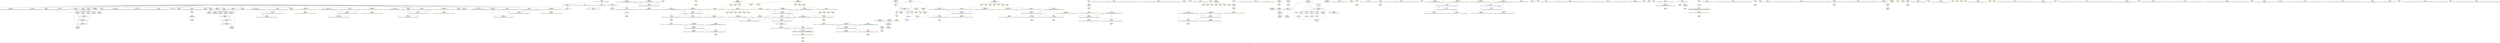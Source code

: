 digraph "SVFG" {
	label="SVFG";

	Node0x561618346150 [shape=record,color=grey,label="{NodeID: 0\nNullPtr}"];
	Node0x561618346150 -> Node0x561618360eb0[style=solid];
	Node0x561618346150 -> Node0x561618360fb0[style=solid];
	Node0x561618346150 -> Node0x561618361080[style=solid];
	Node0x561618346150 -> Node0x561618361150[style=solid];
	Node0x561618346150 -> Node0x561618361220[style=solid];
	Node0x561618346150 -> Node0x5616183612f0[style=solid];
	Node0x561618346150 -> Node0x5616183613c0[style=solid];
	Node0x561618346150 -> Node0x561618361490[style=solid];
	Node0x561618346150 -> Node0x561618361560[style=solid];
	Node0x561618346150 -> Node0x561618361630[style=solid];
	Node0x561618346150 -> Node0x561618361700[style=solid];
	Node0x561618346150 -> Node0x5616183617d0[style=solid];
	Node0x561618346150 -> Node0x5616183618a0[style=solid];
	Node0x561618346150 -> Node0x561618361970[style=solid];
	Node0x561618346150 -> Node0x561618361a40[style=solid];
	Node0x561618346150 -> Node0x561618361b10[style=solid];
	Node0x561618346150 -> Node0x561618361be0[style=solid];
	Node0x561618346150 -> Node0x561618361cb0[style=solid];
	Node0x561618346150 -> Node0x561618361d80[style=solid];
	Node0x561618346150 -> Node0x561618361e50[style=solid];
	Node0x561618346150 -> Node0x561618361f20[style=solid];
	Node0x561618346150 -> Node0x56161835eea0[style=solid];
	Node0x561618346150 -> Node0x56161835ef70[style=solid];
	Node0x561618346150 -> Node0x56161835f040[style=solid];
	Node0x561618346150 -> Node0x56161835f110[style=solid];
	Node0x561618346150 -> Node0x56161835f1e0[style=solid];
	Node0x561618346150 -> Node0x56161835f2b0[style=solid];
	Node0x561618346150 -> Node0x561618365b50[style=solid];
	Node0x56161837dcf0 [shape=record,color=yellow,style=double,label="{NodeID: 346\nRETMU(30V_2)\npts\{255 \}\nFun[_ZStplIcSt11char_traitsIcESaIcEENSt7__cxx1112basic_stringIT_T0_T1_EES5_RKS8_]}"];
	Node0x56161836c690 [shape=record,color=yellow,style=double,label="{NodeID: 263\nARet(186)\nCS[]}"];
	Node0x56161836c690 -> Node0x56161836a7c0[style=solid];
	Node0x561618367580 [shape=record,color=blue,label="{NodeID: 180\n314\<--331\nehselector.slot\<--\n_ZStplIcSt11char_traitsIcESaIcEENSt7__cxx1112basic_stringIT_T0_T1_EERKS8_S5_\n}"];
	Node0x561618367580 -> Node0x561618365710[style=dashed];
	Node0x56161835ef70 [shape=record,color=black,label="{NodeID: 97\n331\<--3\n\<--dummyVal\n_ZStplIcSt11char_traitsIcESaIcEENSt7__cxx1112basic_stringIT_T0_T1_EERKS8_S5_\n}"];
	Node0x56161835ef70 -> Node0x561618367580[style=solid];
	Node0x56161835c700 [shape=record,color=green,label="{NodeID: 14\n16\<--20\nllvm.global_ctors\<--llvm.global_ctors_field_insensitive\nGlob }"];
	Node0x56161835c700 -> Node0x56161835e9e0[style=solid];
	Node0x56161835c700 -> Node0x56161835eae0[style=solid];
	Node0x56161835c700 -> Node0x56161835ebe0[style=solid];
	Node0x56161836cd80 [shape=record,color=yellow,style=double,label="{NodeID: 277\nFPARM(221)\nFun[_ZSt3maxINSt7__cxx1112basic_stringIcSt11char_traitsIcESaIcEEEERKT_S8_S8_]}"];
	Node0x56161836cd80 -> Node0x561618366950[style=solid];
	Node0x5616183621d0 [shape=record,color=yellow,style=double,label="{NodeID: 194\nAPARM(102)\nCS[]}"];
	Node0x56161835eae0 [shape=record,color=purple,label="{NodeID: 111\n412\<--16\nllvm.global_ctors_1\<--llvm.global_ctors\nGlob }"];
	Node0x56161835eae0 -> Node0x561618365a50[style=solid];
	Node0x56161835d410 [shape=record,color=green,label="{NodeID: 28\n90\<--91\ntestid.addr\<--testid.addr_field_insensitive\n_ZN4Test3runEx\n}"];
	Node0x56161835d410 -> Node0x5616183642c0[style=solid];
	Node0x56161835d410 -> Node0x561618365f90[style=solid];
	Node0x56161836df10 [shape=record,color=grey,label="{NodeID: 291\n76 = Binary(75, 64, )\n}"];
	Node0x56161836df10 -> Node0x561618365df0[style=solid];
	Node0x561618362d30 [shape=record,color=yellow,style=double,label="{NodeID: 208\nAPARM(98)\nCS[]}"];
	Node0x561618364870 [shape=record,color=red,label="{NodeID: 125\n129\<--126\n\<--call5\n_ZN4Test3runEx\n}"];
	Node0x561618364870 -> Node0x561618367b30[style=solid];
	Node0x56161835e090 [shape=record,color=green,label="{NodeID: 42\n140\<--141\n_ZSt3maxINSt7__cxx1112basic_stringIcSt11char_traitsIcESaIcEEEERKT_S8_S8_\<--_ZSt3maxINSt7__cxx1112basic_stringIcSt11char_traitsIcESaIcEEEERKT_S8_S8__field_insensitive\n}"];
	Node0x5616183796b0 [shape=record,color=black,label="{NodeID: 305\nMR_18V_3 = PHI(MR_18V_4, MR_18V_2, )\npts\{223 \}\n}"];
	Node0x5616183796b0 -> Node0x561618364a10[style=dashed];
	Node0x5616183796b0 -> Node0x56161837d3a0[style=dashed];
	Node0x56161836a7c0 [shape=record,color=yellow,style=double,label="{NodeID: 222\nAPARM(186)\nCS[]}"];
	Node0x5616183653d0 [shape=record,color=red,label="{NodeID: 139\n319\<--306\n\<--__lhs.addr\n_ZStplIcSt11char_traitsIcESaIcEENSt7__cxx1112basic_stringIT_T0_T1_EERKS8_S5_\n}"];
	Node0x5616183653d0 -> Node0x56161836bb40[style=solid];
	Node0x56161835fd90 [shape=record,color=green,label="{NodeID: 56\n254\<--255\n__len\<--__len_field_insensitive\n_ZStplIcSt11char_traitsIcESaIcEENSt7__cxx1112basic_stringIT_T0_T1_EES5_RKS8_\n}"];
	Node0x56161835fd90 -> Node0x561618365160[style=solid];
	Node0x56161835fd90 -> Node0x561618366e30[style=solid];
	Node0x56161837b9f0 [shape=record,color=yellow,style=double,label="{NodeID: 319\n24V_1 = ENCHI(MR_24V_0)\npts\{249 \}\nFun[_ZStplIcSt11char_traitsIcESaIcEENSt7__cxx1112basic_stringIT_T0_T1_EES5_RKS8_]}"];
	Node0x56161837b9f0 -> Node0x561618366bc0[style=dashed];
	Node0x56161836b320 [shape=record,color=yellow,style=double,label="{NodeID: 236\nAPARM(245)\nCS[]}"];
	Node0x561618365f90 [shape=record,color=blue,label="{NodeID: 153\n90\<--87\ntestid.addr\<--testid\n_ZN4Test3runEx\n}"];
	Node0x561618365f90 -> Node0x5616183642c0[style=dashed];
	Node0x561618365f90 -> Node0x56161837cf10[style=dashed];
	Node0x5616183609b0 [shape=record,color=green,label="{NodeID: 70\n369\<--370\n_ZNKSt7__cxx1112basic_stringIcSt11char_traitsIcESaIcEE7compareERKS4_\<--_ZNKSt7__cxx1112basic_stringIcSt11char_traitsIcESaIcEE7compareERKS4__field_insensitive\n}"];
	Node0x56161837d0d0 [shape=record,color=yellow,style=double,label="{NodeID: 333\nRETMU(14V_1)\npts\{97 \}\nFun[_ZN4Test3runEx]}"];
	Node0x56161836be80 [shape=record,color=yellow,style=double,label="{NodeID: 250\nAPARM(367)\nCS[]}"];
	Node0x561618366af0 [shape=record,color=blue,label="{NodeID: 167\n222\<--239\nretval\<--\n_ZSt3maxINSt7__cxx1112basic_stringIcSt11char_traitsIcESaIcEEEERKT_S8_S8_\n}"];
	Node0x561618366af0 -> Node0x5616183796b0[style=dashed];
	Node0x561618361630 [shape=record,color=black,label="{NodeID: 84\n169\<--3\n\<--dummyVal\n_ZN4Test3runEx\n}"];
	Node0x561618361630 -> Node0x561618366610[style=solid];
	Node0x56161835b370 [shape=record,color=green,label="{NodeID: 1\n7\<--1\n__dso_handle\<--dummyObj\nGlob }"];
	Node0x56161837ddd0 [shape=record,color=yellow,style=double,label="{NodeID: 347\nRETMU(32V_1)\npts\{257 \}\nFun[_ZStplIcSt11char_traitsIcESaIcEENSt7__cxx1112basic_stringIT_T0_T1_EES5_RKS8_]}"];
	Node0x56161836c720 [shape=record,color=yellow,style=double,label="{NodeID: 264\nARet(190)\nCS[]}"];
	Node0x561618367650 [shape=record,color=blue,label="{NodeID: 181\n360\<--358\n__lhs.addr\<--__lhs\n_ZStltIcSt11char_traitsIcESaIcEEbRKNSt7__cxx1112basic_stringIT_T0_T1_EESA_\n}"];
	Node0x561618367650 -> Node0x5616183657e0[style=dashed];
	Node0x561618367650 -> Node0x56161837d830[style=dashed];
	Node0x56161835f040 [shape=record,color=black,label="{NodeID: 98\n340\<--3\nlpad.val\<--dummyVal\n_ZStplIcSt11char_traitsIcESaIcEENSt7__cxx1112basic_stringIT_T0_T1_EERKS8_S5_\n}"];
	Node0x56161835c800 [shape=record,color=green,label="{NodeID: 15\n21\<--22\n__cxx_global_var_init\<--__cxx_global_var_init_field_insensitive\n}"];
	Node0x56161836ce70 [shape=record,color=yellow,style=double,label="{NodeID: 278\nFPARM(358)\nFun[_ZStltIcSt11char_traitsIcESaIcEEbRKNSt7__cxx1112basic_stringIT_T0_T1_EESA_]}"];
	Node0x56161836ce70 -> Node0x561618367650[style=solid];
	Node0x5616183622a0 [shape=record,color=yellow,style=double,label="{NodeID: 195\nAPARM(9)\nCS[]}"];
	Node0x56161835ebe0 [shape=record,color=purple,label="{NodeID: 112\n413\<--16\nllvm.global_ctors_2\<--llvm.global_ctors\nGlob }"];
	Node0x56161835ebe0 -> Node0x561618365b50[style=solid];
	Node0x56161835d4e0 [shape=record,color=green,label="{NodeID: 29\n92\<--93\ns\<--s_field_insensitive\n_ZN4Test3runEx\n}"];
	Node0x56161835d4e0 -> Node0x561618362ac0[style=solid];
	Node0x56161835d4e0 -> Node0x561618362c60[style=solid];
	Node0x56161835d4e0 -> Node0x561618362e00[style=solid];
	Node0x56161835d4e0 -> Node0x561618362ed0[style=solid];
	Node0x56161835d4e0 -> Node0x561618369fa0[style=solid];
	Node0x56161835d4e0 -> Node0x56161836aca0[style=solid];
	Node0x56161835d4e0 -> Node0x56161836ae40[style=solid];
	Node0x56161836e090 [shape=record,color=grey,label="{NodeID: 292\n268 = Binary(267, 64, )\n}"];
	Node0x56161836e090 -> Node0x561618362030[style=solid];
	Node0x561618362e00 [shape=record,color=yellow,style=double,label="{NodeID: 209\nAPARM(92)\nCS[]}"];
	Node0x561618364940 [shape=record,color=red,label="{NodeID: 126\n135\<--134\n\<--call10\n_ZN4Test3runEx\n}"];
	Node0x561618364940 -> Node0x561618367990[style=solid];
	Node0x56161835e190 [shape=record,color=green,label="{NodeID: 43\n143\<--144\n_ZNSt7__cxx1112basic_stringIcSt11char_traitsIcESaIcEEaSERKS4_\<--_ZNSt7__cxx1112basic_stringIcSt11char_traitsIcESaIcEEaSERKS4__field_insensitive\n}"];
	Node0x561618379bb0 [shape=record,color=yellow,style=double,label="{NodeID: 306\n8V_1 = ENCHI(MR_8V_0)\npts\{89 \}\nFun[_ZN4Test3runEx]}"];
	Node0x561618379bb0 -> Node0x561618365ec0[style=dashed];
	Node0x56161836a890 [shape=record,color=yellow,style=double,label="{NodeID: 223\nAPARM(189)\nCS[]}"];
	Node0x5616183654a0 [shape=record,color=red,label="{NodeID: 140\n323\<--308\n\<--__rhs.addr\n_ZStplIcSt11char_traitsIcESaIcEENSt7__cxx1112basic_stringIT_T0_T1_EERKS8_S5_\n}"];
	Node0x5616183654a0 -> Node0x56161836b9a0[style=solid];
	Node0x56161835fe60 [shape=record,color=green,label="{NodeID: 57\n256\<--257\nexn.slot\<--exn.slot_field_insensitive\n_ZStplIcSt11char_traitsIcESaIcEENSt7__cxx1112basic_stringIT_T0_T1_EES5_RKS8_\n}"];
	Node0x56161835fe60 -> Node0x561618365230[style=solid];
	Node0x56161835fe60 -> Node0x561618366fd0[style=solid];
	Node0x56161837bb00 [shape=record,color=yellow,style=double,label="{NodeID: 320\n26V_1 = ENCHI(MR_26V_0)\npts\{251 \}\nFun[_ZStplIcSt11char_traitsIcESaIcEENSt7__cxx1112basic_stringIT_T0_T1_EES5_RKS8_]}"];
	Node0x56161837bb00 -> Node0x561618366c90[style=dashed];
	Node0x56161836b3f0 [shape=record,color=yellow,style=double,label="{NodeID: 237\nAPARM(264)\nCS[]}"];
	Node0x561618366060 [shape=record,color=blue,label="{NodeID: 154\n100\<--117\ni\<--\n_ZN4Test3runEx\n}"];
	Node0x561618366060 -> Node0x5616183787b0[style=dashed];
	Node0x561618360ab0 [shape=record,color=green,label="{NodeID: 71\n376\<--377\n__clang_call_terminate\<--__clang_call_terminate_field_insensitive\n}"];
	Node0x56161837d1b0 [shape=record,color=yellow,style=double,label="{NodeID: 334\nRETMU(16V_3)\npts\{101 \}\nFun[_ZN4Test3runEx]}"];
	Node0x56161836bf50 [shape=record,color=yellow,style=double,label="{NodeID: 251\nAPARM(374)\nCS[]|{<s0>42}}"];
	Node0x56161836bf50:s0 -> Node0x56161836d320[style=solid,color=red];
	Node0x561618366bc0 [shape=record,color=blue,label="{NodeID: 168\n248\<--246\n__lhs.addr\<--__lhs\n_ZStplIcSt11char_traitsIcESaIcEENSt7__cxx1112basic_stringIT_T0_T1_EES5_RKS8_\n}"];
	Node0x561618366bc0 -> Node0x561618364e20[style=dashed];
	Node0x561618366bc0 -> Node0x56161837da20[style=dashed];
	Node0x561618361700 [shape=record,color=black,label="{NodeID: 85\n172\<--3\n\<--dummyVal\n_ZN4Test3runEx\n}"];
	Node0x56161835b630 [shape=record,color=green,label="{NodeID: 2\n8\<--1\n_ZSt3cin\<--dummyObj\nGlob }"];
	Node0x56161837deb0 [shape=record,color=yellow,style=double,label="{NodeID: 348\nRETMU(34V_1)\npts\{259 \}\nFun[_ZStplIcSt11char_traitsIcESaIcEENSt7__cxx1112basic_stringIT_T0_T1_EES5_RKS8_]}"];
	Node0x56161836c7b0 [shape=record,color=yellow,style=double,label="{NodeID: 265\nARet(191)\nCS[]}"];
	Node0x56161836c7b0 -> Node0x56161836ab00[style=solid];
	Node0x561618367720 [shape=record,color=blue,label="{NodeID: 182\n362\<--359\n__rhs.addr\<--__rhs\n_ZStltIcSt11char_traitsIcESaIcEEbRKNSt7__cxx1112basic_stringIT_T0_T1_EESA_\n}"];
	Node0x561618367720 -> Node0x5616183658b0[style=dashed];
	Node0x561618367720 -> Node0x56161837d940[style=dashed];
	Node0x56161835f110 [shape=record,color=black,label="{NodeID: 99\n341\<--3\nlpad.val1\<--dummyVal\n_ZStplIcSt11char_traitsIcESaIcEENSt7__cxx1112basic_stringIT_T0_T1_EERKS8_S5_\n}"];
	Node0x56161835c900 [shape=record,color=green,label="{NodeID: 16\n25\<--26\n_ZNSt8ios_base4InitC1Ev\<--_ZNSt8ios_base4InitC1Ev_field_insensitive\n}"];
	Node0x56161836cf60 [shape=record,color=yellow,style=double,label="{NodeID: 279\nFPARM(359)\nFun[_ZStltIcSt11char_traitsIcESaIcEEbRKNSt7__cxx1112basic_stringIT_T0_T1_EESA_]}"];
	Node0x56161836cf60 -> Node0x561618367720[style=solid];
	Node0x561618362370 [shape=record,color=yellow,style=double,label="{NodeID: 196\nAPARM(181)\nCS[]}"];
	Node0x56161835ece0 [shape=record,color=red,label="{NodeID: 113\n67\<--48\n\<--T\nmain\n}"];
	Node0x56161835ece0 -> Node0x56161836e390[style=solid];
	Node0x56161835d5b0 [shape=record,color=green,label="{NodeID: 30\n94\<--95\nexn.slot\<--exn.slot_field_insensitive\n_ZN4Test3runEx\n}"];
	Node0x56161835d5b0 -> Node0x561618364390[style=solid];
	Node0x56161835d5b0 -> Node0x561618366200[style=solid];
	Node0x56161835d5b0 -> Node0x5616183663a0[style=solid];
	Node0x56161835d5b0 -> Node0x561618366540[style=solid];
	Node0x56161835d5b0 -> Node0x5616183666e0[style=solid];
	Node0x56161836e210 [shape=record,color=grey,label="{NodeID: 293\n123 = cmp(119, 120, )\n}"];
	Node0x561618362ed0 [shape=record,color=yellow,style=double,label="{NodeID: 210\nAPARM(92)\nCS[]}"];
	Node0x561618364a10 [shape=record,color=red,label="{NodeID: 127\n242\<--222\n\<--retval\n_ZSt3maxINSt7__cxx1112basic_stringIcSt11char_traitsIcESaIcEEEERKT_S8_S8_\n}"];
	Node0x561618364a10 -> Node0x56161835f550[style=solid];
	Node0x56161835e290 [shape=record,color=green,label="{NodeID: 44\n146\<--147\n_ZNSt7__cxx1112basic_stringIcSt11char_traitsIcESaIcEED1Ev\<--_ZNSt7__cxx1112basic_stringIcSt11char_traitsIcESaIcEED1Ev_field_insensitive\n}"];
	Node0x56161837a6d0 [shape=record,color=yellow,style=double,label="{NodeID: 307\n10V_1 = ENCHI(MR_10V_0)\npts\{91 \}\nFun[_ZN4Test3runEx]}"];
	Node0x56161837a6d0 -> Node0x561618365f90[style=dashed];
	Node0x56161836a960 [shape=record,color=yellow,style=double,label="{NodeID: 224\nAPARM(9)\nCS[]}"];
	Node0x561618365570 [shape=record,color=red,label="{NodeID: 141\n326\<--310\nnrvo.val\<--nrvo\n_ZStplIcSt11char_traitsIcESaIcEENSt7__cxx1112basic_stringIT_T0_T1_EERKS8_S5_\n}"];
	Node0x56161835ff30 [shape=record,color=green,label="{NodeID: 58\n258\<--259\nehselector.slot\<--ehselector.slot_field_insensitive\n_ZStplIcSt11char_traitsIcESaIcEENSt7__cxx1112basic_stringIT_T0_T1_EES5_RKS8_\n}"];
	Node0x56161835ff30 -> Node0x561618365300[style=solid];
	Node0x56161835ff30 -> Node0x5616183670a0[style=solid];
	Node0x56161837bbe0 [shape=record,color=yellow,style=double,label="{NodeID: 321\n28V_1 = ENCHI(MR_28V_0)\npts\{253 \}\nFun[_ZStplIcSt11char_traitsIcESaIcEENSt7__cxx1112basic_stringIT_T0_T1_EES5_RKS8_]}"];
	Node0x56161837bbe0 -> Node0x561618366d60[style=dashed];
	Node0x56161836b4c0 [shape=record,color=yellow,style=double,label="{NodeID: 238\nAPARM(245)\nCS[]}"];
	Node0x561618366130 [shape=record,color=blue,label="{NodeID: 155\n100\<--151\ni\<--inc\n_ZN4Test3runEx\n}"];
	Node0x561618366130 -> Node0x5616183787b0[style=dashed];
	Node0x561618360bb0 [shape=record,color=green,label="{NodeID: 72\n385\<--386\n__cxa_begin_catch\<--__cxa_begin_catch_field_insensitive\n}"];
	Node0x56161837d290 [shape=record,color=yellow,style=double,label="{NodeID: 335\nRETMU(20V_2)\npts\{225 \}\nFun[_ZSt3maxINSt7__cxx1112basic_stringIcSt11char_traitsIcESaIcEEEERKT_S8_S8_]}"];
	Node0x56161836c020 [shape=record,color=yellow,style=double,label="{NodeID: 252\nAPARM(383)\nCS[]}"];
	Node0x561618366c90 [shape=record,color=blue,label="{NodeID: 169\n250\<--247\n__rhs.addr\<--__rhs\n_ZStplIcSt11char_traitsIcESaIcEENSt7__cxx1112basic_stringIT_T0_T1_EES5_RKS8_\n}"];
	Node0x561618366c90 -> Node0x561618364ef0[style=dashed];
	Node0x561618366c90 -> Node0x561618364fc0[style=dashed];
	Node0x561618366c90 -> Node0x56161837db30[style=dashed];
	Node0x5616183617d0 [shape=record,color=black,label="{NodeID: 86\n173\<--3\n\<--dummyVal\n_ZN4Test3runEx\n}"];
	Node0x5616183617d0 -> Node0x5616183666e0[style=solid];
	Node0x56161835b6c0 [shape=record,color=green,label="{NodeID: 3\n9\<--1\n_ZSt4cout\<--dummyObj\nGlob }"];
	Node0x56161837df90 [shape=record,color=yellow,style=double,label="{NodeID: 349\nRETMU(36V_2)\npts\{307 \}\nFun[_ZStplIcSt11char_traitsIcESaIcEENSt7__cxx1112basic_stringIT_T0_T1_EERKS8_S5_]}"];
	Node0x56161836c840 [shape=record,color=yellow,style=double,label="{NodeID: 266\nARet(195)\nCS[]}"];
	Node0x5616183677f0 [shape=record,color=yellow,style=double,label="{NodeID: 183\nAPARM(104)\nCS[]|{<s0>13}}"];
	Node0x5616183677f0:s0 -> Node0x56161836d410[style=solid,color=red];
	Node0x56161835f1e0 [shape=record,color=black,label="{NodeID: 100\n373\<--3\n\<--dummyVal\n_ZStltIcSt11char_traitsIcESaIcEEbRKNSt7__cxx1112basic_stringIT_T0_T1_EESA_\n}"];
	Node0x56161835ca00 [shape=record,color=green,label="{NodeID: 17\n31\<--32\n__cxa_atexit\<--__cxa_atexit_field_insensitive\n}"];
	Node0x56161836d050 [shape=record,color=yellow,style=double,label="{NodeID: 280\nFPARM(245)\nFun[_ZStplIcSt11char_traitsIcESaIcEENSt7__cxx1112basic_stringIT_T0_T1_EES5_RKS8_]}"];
	Node0x56161836d050 -> Node0x561618367e70[style=solid];
	Node0x56161836d050 -> Node0x56161836af10[style=solid];
	Node0x56161836d050 -> Node0x56161836b320[style=solid];
	Node0x56161836d050 -> Node0x56161836b4c0[style=solid];
	Node0x56161836d050 -> Node0x56161836b660[style=solid];
	Node0x56161836d050 -> Node0x56161836b730[style=solid];
	Node0x561618362440 [shape=record,color=yellow,style=double,label="{NodeID: 197\nAPARM(98)\nCS[]}"];
	Node0x56161835edb0 [shape=record,color=red,label="{NodeID: 114\n66\<--50\n\<--i\nmain\n}"];
	Node0x56161835edb0 -> Node0x56161836e390[style=solid];
	Node0x56161835d680 [shape=record,color=green,label="{NodeID: 31\n96\<--97\nehselector.slot\<--ehselector.slot_field_insensitive\n_ZN4Test3runEx\n}"];
	Node0x56161835d680 -> Node0x561618364460[style=solid];
	Node0x56161835d680 -> Node0x5616183662d0[style=solid];
	Node0x56161835d680 -> Node0x561618366470[style=solid];
	Node0x56161835d680 -> Node0x561618366610[style=solid];
	Node0x56161835d680 -> Node0x5616183667b0[style=solid];
	Node0x56161836e390 [shape=record,color=grey,label="{NodeID: 294\n68 = cmp(66, 67, )\n}"];
	Node0x561618369f10 [shape=record,color=yellow,style=double,label="{NodeID: 211\nAPARM(125)\nCS[]}"];
	Node0x561618364ae0 [shape=record,color=red,label="{NodeID: 128\n230\<--224\n\<--__a.addr\n_ZSt3maxINSt7__cxx1112basic_stringIcSt11char_traitsIcESaIcEEEERKT_S8_S8_\n}"];
	Node0x561618364ae0 -> Node0x56161836b180[style=solid];
	Node0x56161835e390 [shape=record,color=green,label="{NodeID: 45\n183\<--184\n_ZStlsISt11char_traitsIcEERSt13basic_ostreamIcT_ES5_PKc\<--_ZStlsISt11char_traitsIcEERSt13basic_ostreamIcT_ES5_PKc_field_insensitive\n}"];
	Node0x56161837a7b0 [shape=record,color=yellow,style=double,label="{NodeID: 308\n12V_1 = ENCHI(MR_12V_0)\npts\{95 \}\nFun[_ZN4Test3runEx]}"];
	Node0x56161837a7b0 -> Node0x561618366200[style=dashed];
	Node0x56161837a7b0 -> Node0x5616183663a0[style=dashed];
	Node0x56161837a7b0 -> Node0x561618366540[style=dashed];
	Node0x56161837a7b0 -> Node0x5616183666e0[style=dashed];
	Node0x56161837a7b0 -> Node0x56161837cff0[style=dashed];
	Node0x56161836aa30 [shape=record,color=yellow,style=double,label="{NodeID: 225\nAPARM(98)\nCS[]}"];
	Node0x561618365640 [shape=record,color=red,label="{NodeID: 142\n338\<--312\nexn\<--exn.slot\n_ZStplIcSt11char_traitsIcESaIcEENSt7__cxx1112basic_stringIT_T0_T1_EERKS8_S5_\n}"];
	Node0x561618360000 [shape=record,color=green,label="{NodeID: 59\n270\<--271\n_ZNSt7__cxx1112basic_stringIcSt11char_traitsIcESaIcEE7reserveEm\<--_ZNSt7__cxx1112basic_stringIcSt11char_traitsIcESaIcEE7reserveEm_field_insensitive\n}"];
	Node0x56161837bcc0 [shape=record,color=yellow,style=double,label="{NodeID: 322\n30V_1 = ENCHI(MR_30V_0)\npts\{255 \}\nFun[_ZStplIcSt11char_traitsIcESaIcEENSt7__cxx1112basic_stringIT_T0_T1_EES5_RKS8_]}"];
	Node0x56161837bcc0 -> Node0x561618366e30[style=dashed];
	Node0x56161836b590 [shape=record,color=yellow,style=double,label="{NodeID: 239\nAPARM(276)\nCS[]}"];
	Node0x561618366200 [shape=record,color=blue,label="{NodeID: 156\n94\<--155\nexn.slot\<--\n_ZN4Test3runEx\n}"];
	Node0x561618366200 -> Node0x561618376eb0[style=dashed];
	Node0x561618360cb0 [shape=record,color=green,label="{NodeID: 73\n388\<--389\n_ZSt9terminatev\<--_ZSt9terminatev_field_insensitive\n}"];
	Node0x56161837d3a0 [shape=record,color=yellow,style=double,label="{NodeID: 336\nRETMU(18V_3)\npts\{223 \}\nFun[_ZSt3maxINSt7__cxx1112basic_stringIcSt11char_traitsIcESaIcEEEERKT_S8_S8_]}"];
	Node0x56161836c0f0 [shape=record,color=yellow,style=double,label="{NodeID: 253\nARet(60)\nCS[]}"];
	Node0x561618366d60 [shape=record,color=blue,label="{NodeID: 170\n252\<--57\nnrvo\<--\n_ZStplIcSt11char_traitsIcESaIcEENSt7__cxx1112basic_stringIT_T0_T1_EES5_RKS8_\n}"];
	Node0x561618366d60 -> Node0x561618366f00[style=dashed];
	Node0x5616183618a0 [shape=record,color=black,label="{NodeID: 87\n175\<--3\n\<--dummyVal\n_ZN4Test3runEx\n}"];
	Node0x5616183618a0 -> Node0x5616183667b0[style=solid];
	Node0x56161835b750 [shape=record,color=green,label="{NodeID: 4\n10\<--1\n.str\<--dummyObj\nGlob }"];
	Node0x56161837e0a0 [shape=record,color=yellow,style=double,label="{NodeID: 350\nRETMU(38V_2)\npts\{309 \}\nFun[_ZStplIcSt11char_traitsIcESaIcEENSt7__cxx1112basic_stringIT_T0_T1_EERKS8_S5_]}"];
	Node0x56161836c8d0 [shape=record,color=yellow,style=double,label="{NodeID: 267\nARet(273)\nCS[]}"];
	Node0x5616183678c0 [shape=record,color=yellow,style=double,label="{NodeID: 184\nAPARM(98)\nCS[]|{<s0>13}}"];
	Node0x5616183678c0:s0 -> Node0x56161836d500[style=solid,color=red];
	Node0x56161835f2b0 [shape=record,color=black,label="{NodeID: 101\n374\<--3\n\<--dummyVal\n_ZStltIcSt11char_traitsIcESaIcEEbRKNSt7__cxx1112basic_stringIT_T0_T1_EESA_\n}"];
	Node0x56161835f2b0 -> Node0x56161836bf50[style=solid];
	Node0x56161835cb00 [shape=record,color=green,label="{NodeID: 18\n30\<--36\n_ZNSt8ios_base4InitD1Ev\<--_ZNSt8ios_base4InitD1Ev_field_insensitive\n}"];
	Node0x56161835cb00 -> Node0x56161835f380[style=solid];
	Node0x56161836d140 [shape=record,color=yellow,style=double,label="{NodeID: 281\nFPARM(246)\nFun[_ZStplIcSt11char_traitsIcESaIcEENSt7__cxx1112basic_stringIT_T0_T1_EES5_RKS8_]}"];
	Node0x56161836d140 -> Node0x561618366bc0[style=solid];
	Node0x561618362510 [shape=record,color=yellow,style=double,label="{NodeID: 198\nAPARM(4)\nCS[]}"];
	Node0x561618364050 [shape=record,color=red,label="{NodeID: 115\n70\<--50\n\<--i\nmain\n}"];
	Node0x561618364050 -> Node0x5616183629f0[style=solid];
	Node0x56161835d750 [shape=record,color=green,label="{NodeID: 32\n98\<--99\nresult\<--result_field_insensitive\n_ZN4Test3runEx\n}"];
	Node0x56161835d750 -> Node0x5616183678c0[style=solid];
	Node0x56161835d750 -> Node0x561618367c00[style=solid];
	Node0x56161835d750 -> Node0x561618362440[style=solid];
	Node0x56161835d750 -> Node0x561618362d30[style=solid];
	Node0x56161835d750 -> Node0x56161836a2e0[style=solid];
	Node0x56161835d750 -> Node0x56161836aa30[style=solid];
	Node0x56161835d750 -> Node0x56161836ad70[style=solid];
	Node0x56161836e510 [shape=record,color=grey,label="{NodeID: 295\n371 = cmp(368, 55, )\n}"];
	Node0x56161836e510 -> Node0x56161835f620[style=solid];
	Node0x561618369fa0 [shape=record,color=yellow,style=double,label="{NodeID: 212\nAPARM(92)\nCS[]}"];
	Node0x561618364bb0 [shape=record,color=red,label="{NodeID: 129\n239\<--224\n\<--__a.addr\n_ZSt3maxINSt7__cxx1112basic_stringIcSt11char_traitsIcESaIcEEEERKT_S8_S8_\n}"];
	Node0x561618364bb0 -> Node0x561618366af0[style=solid];
	Node0x56161835e490 [shape=record,color=green,label="{NodeID: 46\n187\<--188\n_ZNSolsEx\<--_ZNSolsEx_field_insensitive\n}"];
	Node0x56161837a890 [shape=record,color=yellow,style=double,label="{NodeID: 309\n14V_1 = ENCHI(MR_14V_0)\npts\{97 \}\nFun[_ZN4Test3runEx]}"];
	Node0x56161837a890 -> Node0x5616183662d0[style=dashed];
	Node0x56161837a890 -> Node0x561618366470[style=dashed];
	Node0x56161837a890 -> Node0x561618366610[style=dashed];
	Node0x56161837a890 -> Node0x5616183667b0[style=dashed];
	Node0x56161837a890 -> Node0x56161837d0d0[style=dashed];
	Node0x56161836ab00 [shape=record,color=yellow,style=double,label="{NodeID: 226\nAPARM(191)\nCS[]}"];
	Node0x561618365710 [shape=record,color=red,label="{NodeID: 143\n339\<--314\nsel\<--ehselector.slot\n_ZStplIcSt11char_traitsIcESaIcEENSt7__cxx1112basic_stringIT_T0_T1_EERKS8_S5_\n}"];
	Node0x561618360100 [shape=record,color=green,label="{NodeID: 60\n274\<--275\n_ZNSt7__cxx1112basic_stringIcSt11char_traitsIcESaIcEE6appendEmc\<--_ZNSt7__cxx1112basic_stringIcSt11char_traitsIcESaIcEE6appendEmc_field_insensitive\n}"];
	Node0x56161837bda0 [shape=record,color=yellow,style=double,label="{NodeID: 323\n32V_1 = ENCHI(MR_32V_0)\npts\{257 \}\nFun[_ZStplIcSt11char_traitsIcESaIcEENSt7__cxx1112basic_stringIT_T0_T1_EES5_RKS8_]}"];
	Node0x56161837bda0 -> Node0x561618366fd0[style=dashed];
	Node0x56161837bda0 -> Node0x56161837ddd0[style=dashed];
	Node0x56161836b660 [shape=record,color=yellow,style=double,label="{NodeID: 240\nAPARM(245)\nCS[]}"];
	Node0x5616183662d0 [shape=record,color=blue,label="{NodeID: 157\n96\<--157\nehselector.slot\<--\n_ZN4Test3runEx\n}"];
	Node0x5616183662d0 -> Node0x5616183773b0[style=dashed];
	Node0x561618360db0 [shape=record,color=green,label="{NodeID: 74\n18\<--407\n_GLOBAL__sub_I_mnbvmar_0_1.cpp\<--_GLOBAL__sub_I_mnbvmar_0_1.cpp_field_insensitive\n}"];
	Node0x561618360db0 -> Node0x561618365a50[style=solid];
	Node0x56161837d480 [shape=record,color=yellow,style=double,label="{NodeID: 337\nRETMU(22V_2)\npts\{227 \}\nFun[_ZSt3maxINSt7__cxx1112basic_stringIcSt11char_traitsIcESaIcEEEERKT_S8_S8_]}"];
	Node0x56161836c180 [shape=record,color=yellow,style=double,label="{NodeID: 254\nARet(182)\nCS[]}"];
	Node0x56161836c180 -> Node0x56161836a620[style=solid];
	Node0x561618366e30 [shape=record,color=blue,label="{NodeID: 171\n254\<--265\n__len\<--call\n_ZStplIcSt11char_traitsIcESaIcEENSt7__cxx1112basic_stringIT_T0_T1_EES5_RKS8_\n}"];
	Node0x561618366e30 -> Node0x561618365160[style=dashed];
	Node0x561618366e30 -> Node0x56161837dcf0[style=dashed];
	Node0x561618361970 [shape=record,color=black,label="{NodeID: 88\n205\<--3\nlpad.val\<--dummyVal\n_ZN4Test3runEx\n}"];
	Node0x56161835b7e0 [shape=record,color=green,label="{NodeID: 5\n12\<--1\n.str.1\<--dummyObj\nGlob }"];
	Node0x56161837e180 [shape=record,color=yellow,style=double,label="{NodeID: 351\nRETMU(40V_3)\npts\{311 \}\nFun[_ZStplIcSt11char_traitsIcESaIcEENSt7__cxx1112basic_stringIT_T0_T1_EERKS8_S5_]}"];
	Node0x56161836c960 [shape=record,color=yellow,style=double,label="{NodeID: 268\nARet(232)\nCS[]}"];
	Node0x561618367990 [shape=record,color=yellow,style=double,label="{NodeID: 185\nAPARM(135)\nCS[]|{<s0>13}}"];
	Node0x561618367990:s0 -> Node0x56161836d5f0[style=solid,color=red];
	Node0x56161835f380 [shape=record,color=black,label="{NodeID: 102\n29\<--30\n\<--_ZNSt8ios_base4InitD1Ev\nCan only get source location for instruction, argument, global var or function.}"];
	Node0x56161835f380 -> Node0x5616183625e0[style=solid];
	Node0x56161835cc00 [shape=record,color=green,label="{NodeID: 19\n43\<--44\nmain\<--main_field_insensitive\n}"];
	Node0x56161836d230 [shape=record,color=yellow,style=double,label="{NodeID: 282\nFPARM(247)\nFun[_ZStplIcSt11char_traitsIcESaIcEENSt7__cxx1112basic_stringIT_T0_T1_EES5_RKS8_]}"];
	Node0x56161836d230 -> Node0x561618366c90[style=solid];
	Node0x5616183625e0 [shape=record,color=yellow,style=double,label="{NodeID: 199\nAPARM(29)\nCS[]}"];
	Node0x561618364120 [shape=record,color=red,label="{NodeID: 116\n75\<--50\n\<--i\nmain\n}"];
	Node0x561618364120 -> Node0x56161836df10[style=solid];
	Node0x56161835d820 [shape=record,color=green,label="{NodeID: 33\n100\<--101\ni\<--i_field_insensitive\n_ZN4Test3runEx\n}"];
	Node0x56161835d820 -> Node0x561618364530[style=solid];
	Node0x56161835d820 -> Node0x561618364600[style=solid];
	Node0x56161835d820 -> Node0x5616183646d0[style=solid];
	Node0x56161835d820 -> Node0x5616183647a0[style=solid];
	Node0x56161835d820 -> Node0x561618366060[style=solid];
	Node0x56161835d820 -> Node0x561618366130[style=solid];
	Node0x5616183769b0 [shape=record,color=black,label="{NodeID: 296\nMR_6V_3 = PHI(MR_6V_4, MR_6V_2, )\npts\{51 \}\n}"];
	Node0x5616183769b0 -> Node0x56161835edb0[style=dashed];
	Node0x5616183769b0 -> Node0x561618364050[style=dashed];
	Node0x5616183769b0 -> Node0x561618364120[style=dashed];
	Node0x5616183769b0 -> Node0x561618365df0[style=dashed];
	Node0x5616183769b0 -> Node0x56161837d750[style=dashed];
	Node0x56161836a070 [shape=record,color=yellow,style=double,label="{NodeID: 213\nAPARM(133)\nCS[]}"];
	Node0x561618364c80 [shape=record,color=red,label="{NodeID: 130\n231\<--226\n\<--__b.addr\n_ZSt3maxINSt7__cxx1112basic_stringIcSt11char_traitsIcESaIcEEEERKT_S8_S8_\n}"];
	Node0x561618364c80 -> Node0x56161836b250[style=solid];
	Node0x56161835e590 [shape=record,color=green,label="{NodeID: 47\n192\<--193\n_ZStlsIcSt11char_traitsIcESaIcEERSt13basic_ostreamIT_T0_ES7_RKNSt7__cxx1112basic_stringIS4_S5_T1_EE\<--_ZStlsIcSt11char_traitsIcESaIcEERSt13basic_ostreamIT_T0_ES7_RKNSt7__cxx1112basic_stringIS4_S5_T1_EE_field_insensitive\n}"];
	Node0x56161837b180 [shape=record,color=yellow,style=double,label="{NodeID: 310\n16V_1 = ENCHI(MR_16V_0)\npts\{101 \}\nFun[_ZN4Test3runEx]}"];
	Node0x56161837b180 -> Node0x561618366060[style=dashed];
	Node0x56161837b180 -> Node0x5616183778b0[style=dashed];
	Node0x56161836abd0 [shape=record,color=yellow,style=double,label="{NodeID: 227\nAPARM(194)\nCS[]}"];
	Node0x5616183657e0 [shape=record,color=red,label="{NodeID: 144\n366\<--360\n\<--__lhs.addr\n_ZStltIcSt11char_traitsIcESaIcEEbRKNSt7__cxx1112basic_stringIT_T0_T1_EESA_\n}"];
	Node0x5616183657e0 -> Node0x56161836bdb0[style=solid];
	Node0x561618360200 [shape=record,color=green,label="{NodeID: 61\n278\<--279\n_ZNSt7__cxx1112basic_stringIcSt11char_traitsIcESaIcEE6appendERKS4_\<--_ZNSt7__cxx1112basic_stringIcSt11char_traitsIcESaIcEE6appendERKS4__field_insensitive\n}"];
	Node0x56161837be80 [shape=record,color=yellow,style=double,label="{NodeID: 324\n34V_1 = ENCHI(MR_34V_0)\npts\{259 \}\nFun[_ZStplIcSt11char_traitsIcESaIcEENSt7__cxx1112basic_stringIT_T0_T1_EES5_RKS8_]}"];
	Node0x56161837be80 -> Node0x5616183670a0[style=dashed];
	Node0x56161837be80 -> Node0x56161837deb0[style=dashed];
	Node0x56161836b730 [shape=record,color=yellow,style=double,label="{NodeID: 241\nAPARM(245)\nCS[]}"];
	Node0x5616183663a0 [shape=record,color=blue,label="{NodeID: 158\n94\<--161\nexn.slot\<--\n_ZN4Test3runEx\n}"];
	Node0x5616183663a0 -> Node0x561618377db0[style=dashed];
	Node0x561618360eb0 [shape=record,color=black,label="{NodeID: 75\n2\<--3\ndummyVal\<--dummyVal\n}"];
	Node0x56161837d560 [shape=record,color=yellow,style=double,label="{NodeID: 338\nRETMU(2V_2)\npts\{47 \}\nFun[main]}"];
	Node0x56161836c210 [shape=record,color=yellow,style=double,label="{NodeID: 255\nARet(28)\nCS[]}"];
	Node0x561618366f00 [shape=record,color=blue,label="{NodeID: 172\n252\<--281\nnrvo\<--\n_ZStplIcSt11char_traitsIcESaIcEENSt7__cxx1112basic_stringIT_T0_T1_EES5_RKS8_\n}"];
	Node0x561618366f00 -> Node0x561618365090[style=dashed];
	Node0x561618366f00 -> Node0x56161837dc10[style=dashed];
	Node0x561618361a40 [shape=record,color=black,label="{NodeID: 89\n206\<--3\nlpad.val29\<--dummyVal\n_ZN4Test3runEx\n}"];
	Node0x56161835c020 [shape=record,color=green,label="{NodeID: 6\n14\<--1\n.str.2\<--dummyObj\nGlob }"];
	Node0x56161837e260 [shape=record,color=yellow,style=double,label="{NodeID: 352\nRETMU(42V_1)\npts\{313 \}\nFun[_ZStplIcSt11char_traitsIcESaIcEENSt7__cxx1112basic_stringIT_T0_T1_EERKS8_S5_]}"];
	Node0x56161836c9f0 [shape=record,color=yellow,style=double,label="{NodeID: 269\nARet(265)\nCS[]}"];
	Node0x56161836c9f0 -> Node0x561618366e30[style=solid];
	Node0x561618367a60 [shape=record,color=yellow,style=double,label="{NodeID: 186\nAPARM(102)\nCS[]|{<s0>11}}"];
	Node0x561618367a60:s0 -> Node0x56161836d050[style=solid,color=red];
	Node0x56161835f480 [shape=record,color=black,label="{NodeID: 103\n45\<--55\nmain_ret\<--\nmain\n}"];
	Node0x56161835f480 -> Node0x56161836dbe0[style=solid];
	Node0x56161835cd00 [shape=record,color=green,label="{NodeID: 20\n46\<--47\nretval\<--retval_field_insensitive\nmain\n}"];
	Node0x56161835cd00 -> Node0x561618365c50[style=solid];
	Node0x56161836d320 [shape=record,color=yellow,style=double,label="{NodeID: 283\nFPARM(383)\nFun[__clang_call_terminate]}"];
	Node0x56161836d320 -> Node0x56161836c020[style=solid];
	Node0x5616183626b0 [shape=record,color=yellow,style=double,label="{NodeID: 200\nAPARM(27)\nCS[]}"];
	Node0x5616183641f0 [shape=record,color=red,label="{NodeID: 117\n108\<--88\nthis1\<--this.addr\n_ZN4Test3runEx\n}"];
	Node0x56161835d8f0 [shape=record,color=green,label="{NodeID: 34\n102\<--103\nref.tmp\<--ref.tmp_field_insensitive\n_ZN4Test3runEx\n}"];
	Node0x56161835d8f0 -> Node0x561618367a60[style=solid];
	Node0x56161835d8f0 -> Node0x5616183621d0[style=solid];
	Node0x56161835d8f0 -> Node0x56161836a140[style=solid];
	Node0x56161835d8f0 -> Node0x56161836a550[style=solid];
	Node0x561618376eb0 [shape=record,color=black,label="{NodeID: 297\nMR_12V_7 = PHI(MR_12V_5, MR_12V_8, )\npts\{95 \}\n}"];
	Node0x561618376eb0 -> Node0x561618364390[style=dashed];
	Node0x56161836a140 [shape=record,color=yellow,style=double,label="{NodeID: 214\nAPARM(102)\nCS[]|{<s0>14}}"];
	Node0x56161836a140:s0 -> Node0x561618185010[style=solid,color=red];
	Node0x561618364d50 [shape=record,color=red,label="{NodeID: 131\n236\<--226\n\<--__b.addr\n_ZSt3maxINSt7__cxx1112basic_stringIcSt11char_traitsIcESaIcEEEERKT_S8_S8_\n}"];
	Node0x561618364d50 -> Node0x561618366a20[style=solid];
	Node0x56161835f6b0 [shape=record,color=green,label="{NodeID: 48\n213\<--214\n__gxx_personality_v0\<--__gxx_personality_v0_field_insensitive\n}"];
	Node0x56161837b260 [shape=record,color=yellow,style=double,label="{NodeID: 311\n20V_1 = ENCHI(MR_20V_0)\npts\{225 \}\nFun[_ZSt3maxINSt7__cxx1112basic_stringIcSt11char_traitsIcESaIcEEEERKT_S8_S8_]}"];
	Node0x56161837b260 -> Node0x561618366880[style=dashed];
	Node0x56161836aca0 [shape=record,color=yellow,style=double,label="{NodeID: 228\nAPARM(92)\nCS[]}"];
	Node0x5616183658b0 [shape=record,color=red,label="{NodeID: 145\n367\<--362\n\<--__rhs.addr\n_ZStltIcSt11char_traitsIcESaIcEEbRKNSt7__cxx1112basic_stringIT_T0_T1_EESA_\n}"];
	Node0x5616183658b0 -> Node0x56161836be80[style=solid];
	Node0x561618360300 [shape=record,color=green,label="{NodeID: 62\n306\<--307\n__lhs.addr\<--__lhs.addr_field_insensitive\n_ZStplIcSt11char_traitsIcESaIcEENSt7__cxx1112basic_stringIT_T0_T1_EERKS8_S5_\n}"];
	Node0x561618360300 -> Node0x5616183653d0[style=solid];
	Node0x561618360300 -> Node0x561618367170[style=solid];
	Node0x56161837bf60 [shape=record,color=yellow,style=double,label="{NodeID: 325\n36V_1 = ENCHI(MR_36V_0)\npts\{307 \}\nFun[_ZStplIcSt11char_traitsIcESaIcEENSt7__cxx1112basic_stringIT_T0_T1_EERKS8_S5_]}"];
	Node0x56161837bf60 -> Node0x561618367170[style=dashed];
	Node0x56161836b800 [shape=record,color=yellow,style=double,label="{NodeID: 242\nAPARM(303)\nCS[]}"];
	Node0x561618366470 [shape=record,color=blue,label="{NodeID: 159\n96\<--163\nehselector.slot\<--\n_ZN4Test3runEx\n}"];
	Node0x561618366470 -> Node0x5616183782b0[style=dashed];
	Node0x561618360fb0 [shape=record,color=black,label="{NodeID: 76\n154\<--3\n\<--dummyVal\n_ZN4Test3runEx\n}"];
	Node0x56161837d670 [shape=record,color=yellow,style=double,label="{NodeID: 339\nRETMU(4V_1)\npts\{49 \}\nFun[main]}"];
	Node0x56161836c2a0 [shape=record,color=yellow,style=double,label="{NodeID: 256\nARet(56)\nCS[]}"];
	Node0x561618366fd0 [shape=record,color=blue,label="{NodeID: 173\n256\<--285\nexn.slot\<--\n_ZStplIcSt11char_traitsIcESaIcEENSt7__cxx1112basic_stringIT_T0_T1_EES5_RKS8_\n}"];
	Node0x561618366fd0 -> Node0x561618365230[style=dashed];
	Node0x561618361b10 [shape=record,color=black,label="{NodeID: 90\n284\<--3\n\<--dummyVal\n_ZStplIcSt11char_traitsIcESaIcEENSt7__cxx1112basic_stringIT_T0_T1_EES5_RKS8_\n}"];
	Node0x56161835c0b0 [shape=record,color=green,label="{NodeID: 7\n17\<--1\n\<--dummyObj\nCan only get source location for instruction, argument, global var or function.}"];
	Node0x56161837e340 [shape=record,color=yellow,style=double,label="{NodeID: 353\nRETMU(44V_1)\npts\{315 \}\nFun[_ZStplIcSt11char_traitsIcESaIcEENSt7__cxx1112basic_stringIT_T0_T1_EERKS8_S5_]}"];
	Node0x56161836ca80 [shape=record,color=yellow,style=double,label="{NodeID: 270\nARet(277)\nCS[]}"];
	Node0x561618367b30 [shape=record,color=yellow,style=double,label="{NodeID: 187\nAPARM(129)\nCS[]|{<s0>11}}"];
	Node0x561618367b30:s0 -> Node0x56161836d140[style=solid,color=red];
	Node0x56161835f550 [shape=record,color=black,label="{NodeID: 104\n219\<--242\n_ZSt3maxINSt7__cxx1112basic_stringIcSt11char_traitsIcESaIcEEEERKT_S8_S8__ret\<--\n_ZSt3maxINSt7__cxx1112basic_stringIcSt11char_traitsIcESaIcEEEERKT_S8_S8_\n}"];
	Node0x56161835f550 -> Node0x56161836d6e0[style=solid];
	Node0x56161835cdd0 [shape=record,color=green,label="{NodeID: 21\n48\<--49\nT\<--T_field_insensitive\nmain\n}"];
	Node0x56161835cdd0 -> Node0x56161835ece0[style=solid];
	Node0x56161835cdd0 -> Node0x561618367da0[style=solid];
	Node0x56161836d410 [shape=record,color=yellow,style=double,label="{NodeID: 284\nFPARM(303)\nFun[_ZStplIcSt11char_traitsIcESaIcEENSt7__cxx1112basic_stringIT_T0_T1_EERKS8_S5_]}"];
	Node0x56161836d410 -> Node0x56161836b800[style=solid];
	Node0x56161836d410 -> Node0x56161836ba70[style=solid];
	Node0x56161836d410 -> Node0x56161836bc10[style=solid];
	Node0x56161836d410 -> Node0x56161836bce0[style=solid];
	Node0x561618362780 [shape=record,color=yellow,style=double,label="{NodeID: 201\nAPARM(7)\nCS[]}"];
	Node0x5616183642c0 [shape=record,color=red,label="{NodeID: 118\n185\<--90\n\<--testid.addr\n_ZN4Test3runEx\n}"];
	Node0x5616183642c0 -> Node0x56161836a6f0[style=solid];
	Node0x56161835d9c0 [shape=record,color=green,label="{NodeID: 35\n104\<--105\nref.tmp7\<--ref.tmp7_field_insensitive\n_ZN4Test3runEx\n}"];
	Node0x56161835d9c0 -> Node0x5616183677f0[style=solid];
	Node0x56161835d9c0 -> Node0x561618362100[style=solid];
	Node0x56161835d9c0 -> Node0x56161836a210[style=solid];
	Node0x56161835d9c0 -> Node0x56161836a480[style=solid];
	Node0x5616183773b0 [shape=record,color=black,label="{NodeID: 298\nMR_14V_7 = PHI(MR_14V_5, MR_14V_8, )\npts\{97 \}\n}"];
	Node0x5616183773b0 -> Node0x561618364460[style=dashed];
	Node0x56161836a210 [shape=record,color=yellow,style=double,label="{NodeID: 215\nAPARM(104)\nCS[]|{<s0>14}}"];
	Node0x56161836a210:s0 -> Node0x56161836cd80[style=solid,color=red];
	Node0x561618364e20 [shape=record,color=red,label="{NodeID: 132\n272\<--248\n\<--__lhs.addr\n_ZStplIcSt11char_traitsIcESaIcEENSt7__cxx1112basic_stringIT_T0_T1_EES5_RKS8_\n}"];
	Node0x561618364e20 -> Node0x56161836b0b0[style=solid];
	Node0x56161835f7b0 [shape=record,color=green,label="{NodeID: 49\n222\<--223\nretval\<--retval_field_insensitive\n_ZSt3maxINSt7__cxx1112basic_stringIcSt11char_traitsIcESaIcEEEERKT_S8_S8_\n}"];
	Node0x56161835f7b0 -> Node0x561618364a10[style=solid];
	Node0x56161835f7b0 -> Node0x561618366a20[style=solid];
	Node0x56161835f7b0 -> Node0x561618366af0[style=solid];
	Node0x56161837b370 [shape=record,color=yellow,style=double,label="{NodeID: 312\n22V_1 = ENCHI(MR_22V_0)\npts\{227 \}\nFun[_ZSt3maxINSt7__cxx1112basic_stringIcSt11char_traitsIcESaIcEEEERKT_S8_S8_]}"];
	Node0x56161837b370 -> Node0x561618366950[style=dashed];
	Node0x56161836ad70 [shape=record,color=yellow,style=double,label="{NodeID: 229\nAPARM(98)\nCS[]}"];
	Node0x561618365980 [shape=record,color=blue,label="{NodeID: 146\n411\<--17\nllvm.global_ctors_0\<--\nGlob }"];
	Node0x5616183603d0 [shape=record,color=green,label="{NodeID: 63\n308\<--309\n__rhs.addr\<--__rhs.addr_field_insensitive\n_ZStplIcSt11char_traitsIcESaIcEENSt7__cxx1112basic_stringIT_T0_T1_EERKS8_S5_\n}"];
	Node0x5616183603d0 -> Node0x5616183654a0[style=solid];
	Node0x5616183603d0 -> Node0x561618367240[style=solid];
	Node0x56161837c070 [shape=record,color=yellow,style=double,label="{NodeID: 326\n38V_1 = ENCHI(MR_38V_0)\npts\{309 \}\nFun[_ZStplIcSt11char_traitsIcESaIcEENSt7__cxx1112basic_stringIT_T0_T1_EERKS8_S5_]}"];
	Node0x56161837c070 -> Node0x561618367240[style=dashed];
	Node0x56161836b8d0 [shape=record,color=yellow,style=double,label="{NodeID: 243\nAPARM(64)\nCS[]}"];
	Node0x561618366540 [shape=record,color=blue,label="{NodeID: 160\n94\<--167\nexn.slot\<--\n_ZN4Test3runEx\n}"];
	Node0x561618366540 -> Node0x561618378cb0[style=dashed];
	Node0x561618361080 [shape=record,color=black,label="{NodeID: 77\n155\<--3\n\<--dummyVal\n_ZN4Test3runEx\n}"];
	Node0x561618361080 -> Node0x561618366200[style=solid];
	Node0x56161837d750 [shape=record,color=yellow,style=double,label="{NodeID: 340\nRETMU(6V_3)\npts\{51 \}\nFun[main]}"];
	Node0x56161836c330 [shape=record,color=yellow,style=double,label="{NodeID: 257\nARet(112)\nCS[]}"];
	Node0x5616183670a0 [shape=record,color=blue,label="{NodeID: 174\n258\<--287\nehselector.slot\<--\n_ZStplIcSt11char_traitsIcESaIcEENSt7__cxx1112basic_stringIT_T0_T1_EES5_RKS8_\n}"];
	Node0x5616183670a0 -> Node0x561618365300[style=dashed];
	Node0x561618361be0 [shape=record,color=black,label="{NodeID: 91\n285\<--3\n\<--dummyVal\n_ZStplIcSt11char_traitsIcESaIcEENSt7__cxx1112basic_stringIT_T0_T1_EES5_RKS8_\n}"];
	Node0x561618361be0 -> Node0x561618366fd0[style=solid];
	Node0x56161835c140 [shape=record,color=green,label="{NodeID: 8\n55\<--1\n\<--dummyObj\nCan only get source location for instruction, argument, global var or function.}"];
	Node0x56161836cb10 [shape=record,color=yellow,style=double,label="{NodeID: 271\nARet(324)\nCS[]}"];
	Node0x561618367c00 [shape=record,color=yellow,style=double,label="{NodeID: 188\nAPARM(98)\nCS[]|{<s0>11}}"];
	Node0x561618367c00:s0 -> Node0x56161836d230[style=solid,color=red];
	Node0x56161835f620 [shape=record,color=black,label="{NodeID: 105\n357\<--371\n_ZStltIcSt11char_traitsIcESaIcEEbRKNSt7__cxx1112basic_stringIT_T0_T1_EESA__ret\<--cmp\n_ZStltIcSt11char_traitsIcESaIcEEbRKNSt7__cxx1112basic_stringIT_T0_T1_EESA_\n}"];
	Node0x56161835f620 -> Node0x56161836dca0[style=solid];
	Node0x56161835cea0 [shape=record,color=green,label="{NodeID: 22\n50\<--51\ni\<--i_field_insensitive\nmain\n}"];
	Node0x56161835cea0 -> Node0x56161835edb0[style=solid];
	Node0x56161835cea0 -> Node0x561618364050[style=solid];
	Node0x56161835cea0 -> Node0x561618364120[style=solid];
	Node0x56161835cea0 -> Node0x561618365d20[style=solid];
	Node0x56161835cea0 -> Node0x561618365df0[style=solid];
	Node0x56161836d500 [shape=record,color=yellow,style=double,label="{NodeID: 285\nFPARM(304)\nFun[_ZStplIcSt11char_traitsIcESaIcEENSt7__cxx1112basic_stringIT_T0_T1_EERKS8_S5_]}"];
	Node0x56161836d500 -> Node0x561618367170[style=solid];
	Node0x561618362850 [shape=record,color=yellow,style=double,label="{NodeID: 202\nAPARM(57)\nCS[]}"];
	Node0x561618364390 [shape=record,color=red,label="{NodeID: 119\n203\<--94\nexn\<--exn.slot\n_ZN4Test3runEx\n}"];
	Node0x56161835da90 [shape=record,color=green,label="{NodeID: 36\n110\<--111\n_ZNSt7__cxx1112basic_stringIcSt11char_traitsIcESaIcEEC1Ev\<--_ZNSt7__cxx1112basic_stringIcSt11char_traitsIcESaIcEEC1Ev_field_insensitive\n}"];
	Node0x5616183778b0 [shape=record,color=black,label="{NodeID: 299\nMR_16V_5 = PHI(MR_16V_3, MR_16V_1, )\npts\{101 \}\n}"];
	Node0x56161836a2e0 [shape=record,color=yellow,style=double,label="{NodeID: 216\nAPARM(98)\nCS[]}"];
	Node0x561618364ef0 [shape=record,color=red,label="{NodeID: 133\n264\<--250\n\<--__rhs.addr\n_ZStplIcSt11char_traitsIcESaIcEENSt7__cxx1112basic_stringIT_T0_T1_EES5_RKS8_\n}"];
	Node0x561618364ef0 -> Node0x56161836b3f0[style=solid];
	Node0x56161835f880 [shape=record,color=green,label="{NodeID: 50\n224\<--225\n__a.addr\<--__a.addr_field_insensitive\n_ZSt3maxINSt7__cxx1112basic_stringIcSt11char_traitsIcESaIcEEEERKT_S8_S8_\n}"];
	Node0x56161835f880 -> Node0x561618364ae0[style=solid];
	Node0x56161835f880 -> Node0x561618364bb0[style=solid];
	Node0x56161835f880 -> Node0x561618366880[style=solid];
	Node0x56161837b450 [shape=record,color=yellow,style=double,label="{NodeID: 313\n18V_1 = ENCHI(MR_18V_0)\npts\{223 \}\nFun[_ZSt3maxINSt7__cxx1112basic_stringIcSt11char_traitsIcESaIcEEEERKT_S8_S8_]}"];
	Node0x56161837b450 -> Node0x561618366a20[style=dashed];
	Node0x56161837b450 -> Node0x561618366af0[style=dashed];
	Node0x56161836ae40 [shape=record,color=yellow,style=double,label="{NodeID: 230\nAPARM(92)\nCS[]}"];
	Node0x561618365a50 [shape=record,color=blue,label="{NodeID: 147\n412\<--18\nllvm.global_ctors_1\<--_GLOBAL__sub_I_mnbvmar_0_1.cpp\nGlob }"];
	Node0x5616183604a0 [shape=record,color=green,label="{NodeID: 64\n310\<--311\nnrvo\<--nrvo_field_insensitive\n_ZStplIcSt11char_traitsIcESaIcEENSt7__cxx1112basic_stringIT_T0_T1_EERKS8_S5_\n}"];
	Node0x5616183604a0 -> Node0x561618365570[style=solid];
	Node0x5616183604a0 -> Node0x561618367310[style=solid];
	Node0x5616183604a0 -> Node0x5616183673e0[style=solid];
	Node0x56161837c150 [shape=record,color=yellow,style=double,label="{NodeID: 327\n40V_1 = ENCHI(MR_40V_0)\npts\{311 \}\nFun[_ZStplIcSt11char_traitsIcESaIcEENSt7__cxx1112basic_stringIT_T0_T1_EERKS8_S5_]}"];
	Node0x56161837c150 -> Node0x561618367310[style=dashed];
	Node0x56161836b9a0 [shape=record,color=yellow,style=double,label="{NodeID: 244\nAPARM(323)\nCS[]}"];
	Node0x561618366610 [shape=record,color=blue,label="{NodeID: 161\n96\<--169\nehselector.slot\<--\n_ZN4Test3runEx\n}"];
	Node0x561618366610 -> Node0x5616183791b0[style=dashed];
	Node0x561618361150 [shape=record,color=black,label="{NodeID: 78\n157\<--3\n\<--dummyVal\n_ZN4Test3runEx\n}"];
	Node0x561618361150 -> Node0x5616183662d0[style=solid];
	Node0x56161837d830 [shape=record,color=yellow,style=double,label="{NodeID: 341\nRETMU(46V_2)\npts\{361 \}\nFun[_ZStltIcSt11char_traitsIcESaIcEEbRKNSt7__cxx1112basic_stringIT_T0_T1_EESA_]}"];
	Node0x56161836c3c0 [shape=record,color=yellow,style=double,label="{NodeID: 258\nARet(120)\nCS[]}"];
	Node0x56161836c3c0 -> Node0x56161836e210[style=solid];
	Node0x561618367170 [shape=record,color=blue,label="{NodeID: 175\n306\<--304\n__lhs.addr\<--__lhs\n_ZStplIcSt11char_traitsIcESaIcEENSt7__cxx1112basic_stringIT_T0_T1_EERKS8_S5_\n}"];
	Node0x561618367170 -> Node0x5616183653d0[style=dashed];
	Node0x561618367170 -> Node0x56161837df90[style=dashed];
	Node0x561618361cb0 [shape=record,color=black,label="{NodeID: 92\n287\<--3\n\<--dummyVal\n_ZStplIcSt11char_traitsIcESaIcEENSt7__cxx1112basic_stringIT_T0_T1_EES5_RKS8_\n}"];
	Node0x561618361cb0 -> Node0x5616183670a0[style=solid];
	Node0x56161835c200 [shape=record,color=green,label="{NodeID: 9\n57\<--1\n\<--dummyObj\nCan only get source location for instruction, argument, global var or function.}"];
	Node0x56161836cba0 [shape=record,color=yellow,style=double,label="{NodeID: 272\nARet(368)\nCS[]}"];
	Node0x56161836cba0 -> Node0x56161836e510[style=solid];
	Node0x561618367cd0 [shape=record,color=yellow,style=double,label="{NodeID: 189\nAPARM(8)\nCS[]}"];
	Node0x56161835e6a0 [shape=record,color=purple,label="{NodeID: 106\n27\<--4\n\<--_ZStL8__ioinit\n__cxx_global_var_init\n}"];
	Node0x56161835e6a0 -> Node0x5616183626b0[style=solid];
	Node0x56161835cf70 [shape=record,color=green,label="{NodeID: 23\n52\<--53\ntest\<--test_field_insensitive\nmain\n}"];
	Node0x56161835cf70 -> Node0x561618362920[style=solid];
	Node0x56161836d5f0 [shape=record,color=yellow,style=double,label="{NodeID: 286\nFPARM(305)\nFun[_ZStplIcSt11char_traitsIcESaIcEENSt7__cxx1112basic_stringIT_T0_T1_EERKS8_S5_]}"];
	Node0x56161836d5f0 -> Node0x561618367240[style=solid];
	Node0x561618362920 [shape=record,color=yellow,style=double,label="{NodeID: 203\nAPARM(52)\nCS[]|{<s0>5}}"];
	Node0x561618362920:s0 -> Node0x561618184e90[style=solid,color=red];
	Node0x561618364460 [shape=record,color=red,label="{NodeID: 120\n204\<--96\nsel\<--ehselector.slot\n_ZN4Test3runEx\n}"];
	Node0x56161835db90 [shape=record,color=green,label="{NodeID: 37\n113\<--114\n_ZStrsIcSt11char_traitsIcESaIcEERSt13basic_istreamIT_T0_ES7_RNSt7__cxx1112basic_stringIS4_S5_T1_EE\<--_ZStrsIcSt11char_traitsIcESaIcEERSt13basic_istreamIT_T0_ES7_RNSt7__cxx1112basic_stringIS4_S5_T1_EE_field_insensitive\n}"];
	Node0x561618377db0 [shape=record,color=black,label="{NodeID: 300\nMR_12V_5 = PHI(MR_12V_3, MR_12V_6, )\npts\{95 \}\n}"];
	Node0x561618377db0 -> Node0x561618376eb0[style=dashed];
	Node0x56161836a3b0 [shape=record,color=yellow,style=double,label="{NodeID: 217\nAPARM(139)\nCS[]}"];
	Node0x561618364fc0 [shape=record,color=red,label="{NodeID: 134\n276\<--250\n\<--__rhs.addr\n_ZStplIcSt11char_traitsIcESaIcEENSt7__cxx1112basic_stringIT_T0_T1_EES5_RKS8_\n}"];
	Node0x561618364fc0 -> Node0x56161836b590[style=solid];
	Node0x56161835f950 [shape=record,color=green,label="{NodeID: 51\n226\<--227\n__b.addr\<--__b.addr_field_insensitive\n_ZSt3maxINSt7__cxx1112basic_stringIcSt11char_traitsIcESaIcEEEERKT_S8_S8_\n}"];
	Node0x56161835f950 -> Node0x561618364c80[style=solid];
	Node0x56161835f950 -> Node0x561618364d50[style=solid];
	Node0x56161835f950 -> Node0x561618366950[style=solid];
	Node0x56161837b530 [shape=record,color=yellow,style=double,label="{NodeID: 314\n2V_1 = ENCHI(MR_2V_0)\npts\{47 \}\nFun[main]}"];
	Node0x56161837b530 -> Node0x561618365c50[style=dashed];
	Node0x56161836af10 [shape=record,color=yellow,style=double,label="{NodeID: 231\nAPARM(245)\nCS[]}"];
	Node0x561618365b50 [shape=record,color=blue, style = dotted,label="{NodeID: 148\n413\<--3\nllvm.global_ctors_2\<--dummyVal\nGlob }"];
	Node0x561618360570 [shape=record,color=green,label="{NodeID: 65\n312\<--313\nexn.slot\<--exn.slot_field_insensitive\n_ZStplIcSt11char_traitsIcESaIcEENSt7__cxx1112basic_stringIT_T0_T1_EERKS8_S5_\n}"];
	Node0x561618360570 -> Node0x561618365640[style=solid];
	Node0x561618360570 -> Node0x5616183674b0[style=solid];
	Node0x56161837c230 [shape=record,color=yellow,style=double,label="{NodeID: 328\n42V_1 = ENCHI(MR_42V_0)\npts\{313 \}\nFun[_ZStplIcSt11char_traitsIcESaIcEENSt7__cxx1112basic_stringIT_T0_T1_EERKS8_S5_]}"];
	Node0x56161837c230 -> Node0x5616183674b0[style=dashed];
	Node0x56161837c230 -> Node0x56161837e260[style=dashed];
	Node0x56161836ba70 [shape=record,color=yellow,style=double,label="{NodeID: 245\nAPARM(303)\nCS[]}"];
	Node0x5616183666e0 [shape=record,color=blue,label="{NodeID: 162\n94\<--173\nexn.slot\<--\n_ZN4Test3runEx\n}"];
	Node0x5616183666e0 -> Node0x561618378cb0[style=dashed];
	Node0x561618361220 [shape=record,color=black,label="{NodeID: 79\n160\<--3\n\<--dummyVal\n_ZN4Test3runEx\n}"];
	Node0x56161837d940 [shape=record,color=yellow,style=double,label="{NodeID: 342\nRETMU(48V_2)\npts\{363 \}\nFun[_ZStltIcSt11char_traitsIcESaIcEEbRKNSt7__cxx1112basic_stringIT_T0_T1_EESA_]}"];
	Node0x56161836c450 [shape=record,color=yellow,style=double,label="{NodeID: 259\nARet(126)\nCS[]}"];
	Node0x56161836c450 -> Node0x561618364870[style=solid];
	Node0x561618367240 [shape=record,color=blue,label="{NodeID: 176\n308\<--305\n__rhs.addr\<--__rhs\n_ZStplIcSt11char_traitsIcESaIcEENSt7__cxx1112basic_stringIT_T0_T1_EERKS8_S5_\n}"];
	Node0x561618367240 -> Node0x5616183654a0[style=dashed];
	Node0x561618367240 -> Node0x56161837e0a0[style=dashed];
	Node0x561618361d80 [shape=record,color=black,label="{NodeID: 93\n296\<--3\nlpad.val\<--dummyVal\n_ZStplIcSt11char_traitsIcESaIcEENSt7__cxx1112basic_stringIT_T0_T1_EES5_RKS8_\n}"];
	Node0x56161835c300 [shape=record,color=green,label="{NodeID: 10\n64\<--1\n\<--dummyObj\nCan only get source location for instruction, argument, global var or function.}"];
	Node0x56161836cc30 [shape=record,color=yellow,style=double,label="{NodeID: 273\nARet(384)\nCS[]}"];
	Node0x561618367da0 [shape=record,color=yellow,style=double,label="{NodeID: 190\nAPARM(48)\nCS[]}"];
	Node0x56161835e770 [shape=record,color=purple,label="{NodeID: 107\n181\<--10\n\<--.str\n_ZN4Test3runEx\n}"];
	Node0x56161835e770 -> Node0x561618362370[style=solid];
	Node0x56161835d040 [shape=record,color=green,label="{NodeID: 24\n58\<--59\n_ZNSt8ios_base15sync_with_stdioEb\<--_ZNSt8ios_base15sync_with_stdioEb_field_insensitive\n}"];
	Node0x56161836d6e0 [shape=record,color=yellow,style=double,label="{NodeID: 287\nFRet(219)\nFun[_ZSt3maxINSt7__cxx1112basic_stringIcSt11char_traitsIcESaIcEEEERKT_S8_S8_]|{<s0>14}}"];
	Node0x56161836d6e0:s0 -> Node0x56161836c570[style=solid,color=blue];
	Node0x5616183629f0 [shape=record,color=yellow,style=double,label="{NodeID: 204\nAPARM(70)\nCS[]|{<s0>5}}"];
	Node0x5616183629f0:s0 -> Node0x561618184f50[style=solid,color=red];
	Node0x561618364530 [shape=record,color=red,label="{NodeID: 121\n119\<--100\n\<--i\n_ZN4Test3runEx\n}"];
	Node0x561618364530 -> Node0x56161836e210[style=solid];
	Node0x56161835dc90 [shape=record,color=green,label="{NodeID: 38\n121\<--122\n_ZNKSt7__cxx1112basic_stringIcSt11char_traitsIcESaIcEE4sizeEv\<--_ZNKSt7__cxx1112basic_stringIcSt11char_traitsIcESaIcEE4sizeEv_field_insensitive\n}"];
	Node0x5616183782b0 [shape=record,color=black,label="{NodeID: 301\nMR_14V_5 = PHI(MR_14V_3, MR_14V_6, )\npts\{97 \}\n}"];
	Node0x5616183782b0 -> Node0x5616183773b0[style=dashed];
	Node0x56161836a480 [shape=record,color=yellow,style=double,label="{NodeID: 218\nAPARM(104)\nCS[]}"];
	Node0x561618365090 [shape=record,color=red,label="{NodeID: 135\n282\<--252\nnrvo.val\<--nrvo\n_ZStplIcSt11char_traitsIcESaIcEENSt7__cxx1112basic_stringIT_T0_T1_EES5_RKS8_\n}"];
	Node0x56161835fa20 [shape=record,color=green,label="{NodeID: 52\n233\<--234\n_ZStltIcSt11char_traitsIcESaIcEEbRKNSt7__cxx1112basic_stringIT_T0_T1_EESA_\<--_ZStltIcSt11char_traitsIcESaIcEEbRKNSt7__cxx1112basic_stringIT_T0_T1_EESA__field_insensitive\n}"];
	Node0x56161837b640 [shape=record,color=yellow,style=double,label="{NodeID: 315\n4V_1 = ENCHI(MR_4V_0)\npts\{49 \}\nFun[main]}"];
	Node0x56161837b640 -> Node0x56161835ece0[style=dashed];
	Node0x56161837b640 -> Node0x56161837d670[style=dashed];
	Node0x56161836afe0 [shape=record,color=yellow,style=double,label="{NodeID: 232\nAPARM(64)\nCS[]}"];
	Node0x561618365c50 [shape=record,color=blue,label="{NodeID: 149\n46\<--55\nretval\<--\nmain\n}"];
	Node0x561618365c50 -> Node0x56161837d560[style=dashed];
	Node0x561618360640 [shape=record,color=green,label="{NodeID: 66\n314\<--315\nehselector.slot\<--ehselector.slot_field_insensitive\n_ZStplIcSt11char_traitsIcESaIcEENSt7__cxx1112basic_stringIT_T0_T1_EERKS8_S5_\n}"];
	Node0x561618360640 -> Node0x561618365710[style=solid];
	Node0x561618360640 -> Node0x561618367580[style=solid];
	Node0x56161837c310 [shape=record,color=yellow,style=double,label="{NodeID: 329\n44V_1 = ENCHI(MR_44V_0)\npts\{315 \}\nFun[_ZStplIcSt11char_traitsIcESaIcEENSt7__cxx1112basic_stringIT_T0_T1_EERKS8_S5_]}"];
	Node0x56161837c310 -> Node0x561618367580[style=dashed];
	Node0x56161837c310 -> Node0x56161837e340[style=dashed];
	Node0x56161836bb40 [shape=record,color=yellow,style=double,label="{NodeID: 246\nAPARM(319)\nCS[]}"];
	Node0x5616183667b0 [shape=record,color=blue,label="{NodeID: 163\n96\<--175\nehselector.slot\<--\n_ZN4Test3runEx\n}"];
	Node0x5616183667b0 -> Node0x5616183791b0[style=dashed];
	Node0x5616183612f0 [shape=record,color=black,label="{NodeID: 80\n161\<--3\n\<--dummyVal\n_ZN4Test3runEx\n}"];
	Node0x5616183612f0 -> Node0x5616183663a0[style=solid];
	Node0x56161837da20 [shape=record,color=yellow,style=double,label="{NodeID: 343\nRETMU(24V_2)\npts\{249 \}\nFun[_ZStplIcSt11char_traitsIcESaIcEENSt7__cxx1112basic_stringIT_T0_T1_EES5_RKS8_]}"];
	Node0x56161836c4e0 [shape=record,color=yellow,style=double,label="{NodeID: 260\nARet(134)\nCS[]}"];
	Node0x56161836c4e0 -> Node0x561618364940[style=solid];
	Node0x561618367310 [shape=record,color=blue,label="{NodeID: 177\n310\<--57\nnrvo\<--\n_ZStplIcSt11char_traitsIcESaIcEENSt7__cxx1112basic_stringIT_T0_T1_EERKS8_S5_\n}"];
	Node0x561618367310 -> Node0x5616183673e0[style=dashed];
	Node0x561618361e50 [shape=record,color=black,label="{NodeID: 94\n297\<--3\nlpad.val5\<--dummyVal\n_ZStplIcSt11char_traitsIcESaIcEENSt7__cxx1112basic_stringIT_T0_T1_EES5_RKS8_\n}"];
	Node0x56161835c400 [shape=record,color=green,label="{NodeID: 11\n117\<--1\n\<--dummyObj\nCan only get source location for instruction, argument, global var or function.}"];
	Node0x561618184e90 [shape=record,color=yellow,style=double,label="{NodeID: 274\nFPARM(86)\nFun[_ZN4Test3runEx]}"];
	Node0x561618184e90 -> Node0x561618365ec0[style=solid];
	Node0x561618367e70 [shape=record,color=yellow,style=double,label="{NodeID: 191\nAPARM(245)\nCS[]}"];
	Node0x56161835e840 [shape=record,color=purple,label="{NodeID: 108\n189\<--12\n\<--.str.1\n_ZN4Test3runEx\n}"];
	Node0x56161835e840 -> Node0x56161836a890[style=solid];
	Node0x56161835d140 [shape=record,color=green,label="{NodeID: 25\n61\<--62\n_ZNSirsERx\<--_ZNSirsERx_field_insensitive\n}"];
	Node0x56161836dbe0 [shape=record,color=yellow,style=double,label="{NodeID: 288\nFRet(45)\nFun[main]}"];
	Node0x561618362ac0 [shape=record,color=yellow,style=double,label="{NodeID: 205\nAPARM(92)\nCS[]}"];
	Node0x561618364600 [shape=record,color=red,label="{NodeID: 122\n125\<--100\n\<--i\n_ZN4Test3runEx\n}"];
	Node0x561618364600 -> Node0x561618369f10[style=solid];
	Node0x56161835dd90 [shape=record,color=green,label="{NodeID: 39\n127\<--128\n_ZNSt7__cxx1112basic_stringIcSt11char_traitsIcESaIcEEixEm\<--_ZNSt7__cxx1112basic_stringIcSt11char_traitsIcESaIcEEixEm_field_insensitive\n}"];
	Node0x5616183787b0 [shape=record,color=black,label="{NodeID: 302\nMR_16V_3 = PHI(MR_16V_4, MR_16V_2, )\npts\{101 \}\n}"];
	Node0x5616183787b0 -> Node0x561618364530[style=dashed];
	Node0x5616183787b0 -> Node0x561618364600[style=dashed];
	Node0x5616183787b0 -> Node0x5616183646d0[style=dashed];
	Node0x5616183787b0 -> Node0x5616183647a0[style=dashed];
	Node0x5616183787b0 -> Node0x561618366130[style=dashed];
	Node0x5616183787b0 -> Node0x5616183778b0[style=dashed];
	Node0x5616183787b0 -> Node0x56161837d1b0[style=dashed];
	Node0x56161836a550 [shape=record,color=yellow,style=double,label="{NodeID: 219\nAPARM(102)\nCS[]}"];
	Node0x561618365160 [shape=record,color=red,label="{NodeID: 136\n267\<--254\n\<--__len\n_ZStplIcSt11char_traitsIcESaIcEENSt7__cxx1112basic_stringIT_T0_T1_EES5_RKS8_\n}"];
	Node0x561618365160 -> Node0x56161836e090[style=solid];
	Node0x56161835fb20 [shape=record,color=green,label="{NodeID: 53\n248\<--249\n__lhs.addr\<--__lhs.addr_field_insensitive\n_ZStplIcSt11char_traitsIcESaIcEENSt7__cxx1112basic_stringIT_T0_T1_EES5_RKS8_\n}"];
	Node0x56161835fb20 -> Node0x561618364e20[style=solid];
	Node0x56161835fb20 -> Node0x561618366bc0[style=solid];
	Node0x56161837b720 [shape=record,color=yellow,style=double,label="{NodeID: 316\n6V_1 = ENCHI(MR_6V_0)\npts\{51 \}\nFun[main]}"];
	Node0x56161837b720 -> Node0x561618365d20[style=dashed];
	Node0x56161836b0b0 [shape=record,color=yellow,style=double,label="{NodeID: 233\nAPARM(272)\nCS[]}"];
	Node0x561618365d20 [shape=record,color=blue,label="{NodeID: 150\n50\<--64\ni\<--\nmain\n}"];
	Node0x561618365d20 -> Node0x5616183769b0[style=dashed];
	Node0x561618360710 [shape=record,color=green,label="{NodeID: 67\n321\<--322\n_ZNSt7__cxx1112basic_stringIcSt11char_traitsIcESaIcEEC1ERKS4_\<--_ZNSt7__cxx1112basic_stringIcSt11char_traitsIcESaIcEEC1ERKS4__field_insensitive\n}"];
	Node0x56161837c3f0 [shape=record,color=yellow,style=double,label="{NodeID: 330\nRETMU(8V_2)\npts\{89 \}\nFun[_ZN4Test3runEx]}"];
	Node0x56161836bc10 [shape=record,color=yellow,style=double,label="{NodeID: 247\nAPARM(303)\nCS[]}"];
	Node0x561618366880 [shape=record,color=blue,label="{NodeID: 164\n224\<--220\n__a.addr\<--__a\n_ZSt3maxINSt7__cxx1112basic_stringIcSt11char_traitsIcESaIcEEEERKT_S8_S8_\n}"];
	Node0x561618366880 -> Node0x561618364ae0[style=dashed];
	Node0x561618366880 -> Node0x561618364bb0[style=dashed];
	Node0x561618366880 -> Node0x56161837d290[style=dashed];
	Node0x5616183613c0 [shape=record,color=black,label="{NodeID: 81\n163\<--3\n\<--dummyVal\n_ZN4Test3runEx\n}"];
	Node0x5616183613c0 -> Node0x561618366470[style=solid];
	Node0x56161837db30 [shape=record,color=yellow,style=double,label="{NodeID: 344\nRETMU(26V_2)\npts\{251 \}\nFun[_ZStplIcSt11char_traitsIcESaIcEENSt7__cxx1112basic_stringIT_T0_T1_EES5_RKS8_]}"];
	Node0x56161836c570 [shape=record,color=yellow,style=double,label="{NodeID: 261\nARet(139)\nCS[]}"];
	Node0x56161836c570 -> Node0x56161836a3b0[style=solid];
	Node0x5616183673e0 [shape=record,color=blue,label="{NodeID: 178\n310\<--281\nnrvo\<--\n_ZStplIcSt11char_traitsIcESaIcEENSt7__cxx1112basic_stringIT_T0_T1_EERKS8_S5_\n}"];
	Node0x5616183673e0 -> Node0x561618365570[style=dashed];
	Node0x5616183673e0 -> Node0x56161837e180[style=dashed];
	Node0x561618361f20 [shape=record,color=black,label="{NodeID: 95\n328\<--3\n\<--dummyVal\n_ZStplIcSt11char_traitsIcESaIcEENSt7__cxx1112basic_stringIT_T0_T1_EERKS8_S5_\n}"];
	Node0x56161835c500 [shape=record,color=green,label="{NodeID: 12\n281\<--1\n\<--dummyObj\nCan only get source location for instruction, argument, global var or function.}"];
	Node0x561618184f50 [shape=record,color=yellow,style=double,label="{NodeID: 275\nFPARM(87)\nFun[_ZN4Test3runEx]}"];
	Node0x561618184f50 -> Node0x561618365f90[style=solid];
	Node0x561618362030 [shape=record,color=yellow,style=double,label="{NodeID: 192\nAPARM(268)\nCS[]}"];
	Node0x56161835e910 [shape=record,color=purple,label="{NodeID: 109\n194\<--14\n\<--.str.2\n_ZN4Test3runEx\n}"];
	Node0x56161835e910 -> Node0x56161836abd0[style=solid];
	Node0x56161835d240 [shape=record,color=green,label="{NodeID: 26\n72\<--73\n_ZN4Test3runEx\<--_ZN4Test3runEx_field_insensitive\n}"];
	Node0x56161836dca0 [shape=record,color=yellow,style=double,label="{NodeID: 289\nFRet(357)\nFun[_ZStltIcSt11char_traitsIcESaIcEEbRKNSt7__cxx1112basic_stringIT_T0_T1_EESA_]|{<s0>29}}"];
	Node0x56161836dca0:s0 -> Node0x56161836c960[style=solid,color=blue];
	Node0x561618362b90 [shape=record,color=yellow,style=double,label="{NodeID: 206\nAPARM(8)\nCS[]}"];
	Node0x5616183646d0 [shape=record,color=red,label="{NodeID: 123\n133\<--100\n\<--i\n_ZN4Test3runEx\n}"];
	Node0x5616183646d0 -> Node0x56161836a070[style=solid];
	Node0x56161835de90 [shape=record,color=green,label="{NodeID: 40\n131\<--132\n_ZStplIcSt11char_traitsIcESaIcEENSt7__cxx1112basic_stringIT_T0_T1_EES5_RKS8_\<--_ZStplIcSt11char_traitsIcESaIcEENSt7__cxx1112basic_stringIT_T0_T1_EES5_RKS8__field_insensitive\n}"];
	Node0x561618378cb0 [shape=record,color=black,label="{NodeID: 303\nMR_12V_3 = PHI(MR_12V_2, MR_12V_4, )\npts\{95 \}\n}"];
	Node0x561618378cb0 -> Node0x561618377db0[style=dashed];
	Node0x56161836a620 [shape=record,color=yellow,style=double,label="{NodeID: 220\nAPARM(182)\nCS[]}"];
	Node0x561618365230 [shape=record,color=red,label="{NodeID: 137\n294\<--256\nexn\<--exn.slot\n_ZStplIcSt11char_traitsIcESaIcEENSt7__cxx1112basic_stringIT_T0_T1_EES5_RKS8_\n}"];
	Node0x56161835fbf0 [shape=record,color=green,label="{NodeID: 54\n250\<--251\n__rhs.addr\<--__rhs.addr_field_insensitive\n_ZStplIcSt11char_traitsIcESaIcEENSt7__cxx1112basic_stringIT_T0_T1_EES5_RKS8_\n}"];
	Node0x56161835fbf0 -> Node0x561618364ef0[style=solid];
	Node0x56161835fbf0 -> Node0x561618364fc0[style=solid];
	Node0x56161835fbf0 -> Node0x561618366c90[style=solid];
	Node0x56161837b800 [shape=record,color=yellow,style=double,label="{NodeID: 317\n46V_1 = ENCHI(MR_46V_0)\npts\{361 \}\nFun[_ZStltIcSt11char_traitsIcESaIcEEbRKNSt7__cxx1112basic_stringIT_T0_T1_EESA_]}"];
	Node0x56161837b800 -> Node0x561618367650[style=dashed];
	Node0x56161836b180 [shape=record,color=yellow,style=double,label="{NodeID: 234\nAPARM(230)\nCS[]|{<s0>29}}"];
	Node0x56161836b180:s0 -> Node0x56161836ce70[style=solid,color=red];
	Node0x561618365df0 [shape=record,color=blue,label="{NodeID: 151\n50\<--76\ni\<--inc\nmain\n}"];
	Node0x561618365df0 -> Node0x5616183769b0[style=dashed];
	Node0x561618360810 [shape=record,color=green,label="{NodeID: 68\n360\<--361\n__lhs.addr\<--__lhs.addr_field_insensitive\n_ZStltIcSt11char_traitsIcESaIcEEbRKNSt7__cxx1112basic_stringIT_T0_T1_EESA_\n}"];
	Node0x561618360810 -> Node0x5616183657e0[style=solid];
	Node0x561618360810 -> Node0x561618367650[style=solid];
	Node0x56161837cf10 [shape=record,color=yellow,style=double,label="{NodeID: 331\nRETMU(10V_2)\npts\{91 \}\nFun[_ZN4Test3runEx]}"];
	Node0x56161836bce0 [shape=record,color=yellow,style=double,label="{NodeID: 248\nAPARM(303)\nCS[]}"];
	Node0x561618366950 [shape=record,color=blue,label="{NodeID: 165\n226\<--221\n__b.addr\<--__b\n_ZSt3maxINSt7__cxx1112basic_stringIcSt11char_traitsIcESaIcEEEERKT_S8_S8_\n}"];
	Node0x561618366950 -> Node0x561618364c80[style=dashed];
	Node0x561618366950 -> Node0x561618364d50[style=dashed];
	Node0x561618366950 -> Node0x56161837d480[style=dashed];
	Node0x561618361490 [shape=record,color=black,label="{NodeID: 82\n166\<--3\n\<--dummyVal\n_ZN4Test3runEx\n}"];
	Node0x56161837dc10 [shape=record,color=yellow,style=double,label="{NodeID: 345\nRETMU(28V_3)\npts\{253 \}\nFun[_ZStplIcSt11char_traitsIcESaIcEENSt7__cxx1112basic_stringIT_T0_T1_EES5_RKS8_]}"];
	Node0x56161836c600 [shape=record,color=yellow,style=double,label="{NodeID: 262\nARet(142)\nCS[]}"];
	Node0x5616183674b0 [shape=record,color=blue,label="{NodeID: 179\n312\<--329\nexn.slot\<--\n_ZStplIcSt11char_traitsIcESaIcEENSt7__cxx1112basic_stringIT_T0_T1_EERKS8_S5_\n}"];
	Node0x5616183674b0 -> Node0x561618365640[style=dashed];
	Node0x56161835eea0 [shape=record,color=black,label="{NodeID: 96\n329\<--3\n\<--dummyVal\n_ZStplIcSt11char_traitsIcESaIcEENSt7__cxx1112basic_stringIT_T0_T1_EERKS8_S5_\n}"];
	Node0x56161835eea0 -> Node0x5616183674b0[style=solid];
	Node0x56161835c600 [shape=record,color=green,label="{NodeID: 13\n4\<--6\n_ZStL8__ioinit\<--_ZStL8__ioinit_field_insensitive\nGlob }"];
	Node0x56161835c600 -> Node0x56161835e6a0[style=solid];
	Node0x56161835c600 -> Node0x561618362510[style=solid];
	Node0x561618185010 [shape=record,color=yellow,style=double,label="{NodeID: 276\nFPARM(220)\nFun[_ZSt3maxINSt7__cxx1112basic_stringIcSt11char_traitsIcESaIcEEEERKT_S8_S8_]}"];
	Node0x561618185010 -> Node0x561618366880[style=solid];
	Node0x561618362100 [shape=record,color=yellow,style=double,label="{NodeID: 193\nAPARM(104)\nCS[]}"];
	Node0x56161835e9e0 [shape=record,color=purple,label="{NodeID: 110\n411\<--16\nllvm.global_ctors_0\<--llvm.global_ctors\nGlob }"];
	Node0x56161835e9e0 -> Node0x561618365980[style=solid];
	Node0x56161835d340 [shape=record,color=green,label="{NodeID: 27\n88\<--89\nthis.addr\<--this.addr_field_insensitive\n_ZN4Test3runEx\n}"];
	Node0x56161835d340 -> Node0x5616183641f0[style=solid];
	Node0x56161835d340 -> Node0x561618365ec0[style=solid];
	Node0x56161836dd90 [shape=record,color=grey,label="{NodeID: 290\n151 = Binary(150, 64, )\n}"];
	Node0x56161836dd90 -> Node0x561618366130[style=solid];
	Node0x561618362c60 [shape=record,color=yellow,style=double,label="{NodeID: 207\nAPARM(92)\nCS[]}"];
	Node0x5616183647a0 [shape=record,color=red,label="{NodeID: 124\n150\<--100\n\<--i\n_ZN4Test3runEx\n}"];
	Node0x5616183647a0 -> Node0x56161836dd90[style=solid];
	Node0x56161835df90 [shape=record,color=green,label="{NodeID: 41\n137\<--138\n_ZStplIcSt11char_traitsIcESaIcEENSt7__cxx1112basic_stringIT_T0_T1_EERKS8_S5_\<--_ZStplIcSt11char_traitsIcESaIcEENSt7__cxx1112basic_stringIT_T0_T1_EERKS8_S5__field_insensitive\n}"];
	Node0x5616183791b0 [shape=record,color=black,label="{NodeID: 304\nMR_14V_3 = PHI(MR_14V_2, MR_14V_4, )\npts\{97 \}\n}"];
	Node0x5616183791b0 -> Node0x5616183782b0[style=dashed];
	Node0x56161836a6f0 [shape=record,color=yellow,style=double,label="{NodeID: 221\nAPARM(185)\nCS[]}"];
	Node0x561618365300 [shape=record,color=red,label="{NodeID: 138\n295\<--258\nsel\<--ehselector.slot\n_ZStplIcSt11char_traitsIcESaIcEENSt7__cxx1112basic_stringIT_T0_T1_EES5_RKS8_\n}"];
	Node0x56161835fcc0 [shape=record,color=green,label="{NodeID: 55\n252\<--253\nnrvo\<--nrvo_field_insensitive\n_ZStplIcSt11char_traitsIcESaIcEENSt7__cxx1112basic_stringIT_T0_T1_EES5_RKS8_\n}"];
	Node0x56161835fcc0 -> Node0x561618365090[style=solid];
	Node0x56161835fcc0 -> Node0x561618366d60[style=solid];
	Node0x56161835fcc0 -> Node0x561618366f00[style=solid];
	Node0x56161837b910 [shape=record,color=yellow,style=double,label="{NodeID: 318\n48V_1 = ENCHI(MR_48V_0)\npts\{363 \}\nFun[_ZStltIcSt11char_traitsIcESaIcEEbRKNSt7__cxx1112basic_stringIT_T0_T1_EESA_]}"];
	Node0x56161837b910 -> Node0x561618367720[style=dashed];
	Node0x56161836b250 [shape=record,color=yellow,style=double,label="{NodeID: 235\nAPARM(231)\nCS[]|{<s0>29}}"];
	Node0x56161836b250:s0 -> Node0x56161836cf60[style=solid,color=red];
	Node0x561618365ec0 [shape=record,color=blue,label="{NodeID: 152\n88\<--86\nthis.addr\<--this\n_ZN4Test3runEx\n}"];
	Node0x561618365ec0 -> Node0x5616183641f0[style=dashed];
	Node0x561618365ec0 -> Node0x56161837c3f0[style=dashed];
	Node0x5616183608e0 [shape=record,color=green,label="{NodeID: 69\n362\<--363\n__rhs.addr\<--__rhs.addr_field_insensitive\n_ZStltIcSt11char_traitsIcESaIcEEbRKNSt7__cxx1112basic_stringIT_T0_T1_EESA_\n}"];
	Node0x5616183608e0 -> Node0x5616183658b0[style=solid];
	Node0x5616183608e0 -> Node0x561618367720[style=solid];
	Node0x56161837cff0 [shape=record,color=yellow,style=double,label="{NodeID: 332\nRETMU(12V_1)\npts\{95 \}\nFun[_ZN4Test3runEx]}"];
	Node0x56161836bdb0 [shape=record,color=yellow,style=double,label="{NodeID: 249\nAPARM(366)\nCS[]}"];
	Node0x561618366a20 [shape=record,color=blue,label="{NodeID: 166\n222\<--236\nretval\<--\n_ZSt3maxINSt7__cxx1112basic_stringIcSt11char_traitsIcESaIcEEEERKT_S8_S8_\n}"];
	Node0x561618366a20 -> Node0x5616183796b0[style=dashed];
	Node0x561618361560 [shape=record,color=black,label="{NodeID: 83\n167\<--3\n\<--dummyVal\n_ZN4Test3runEx\n}"];
	Node0x561618361560 -> Node0x561618366540[style=solid];
}
